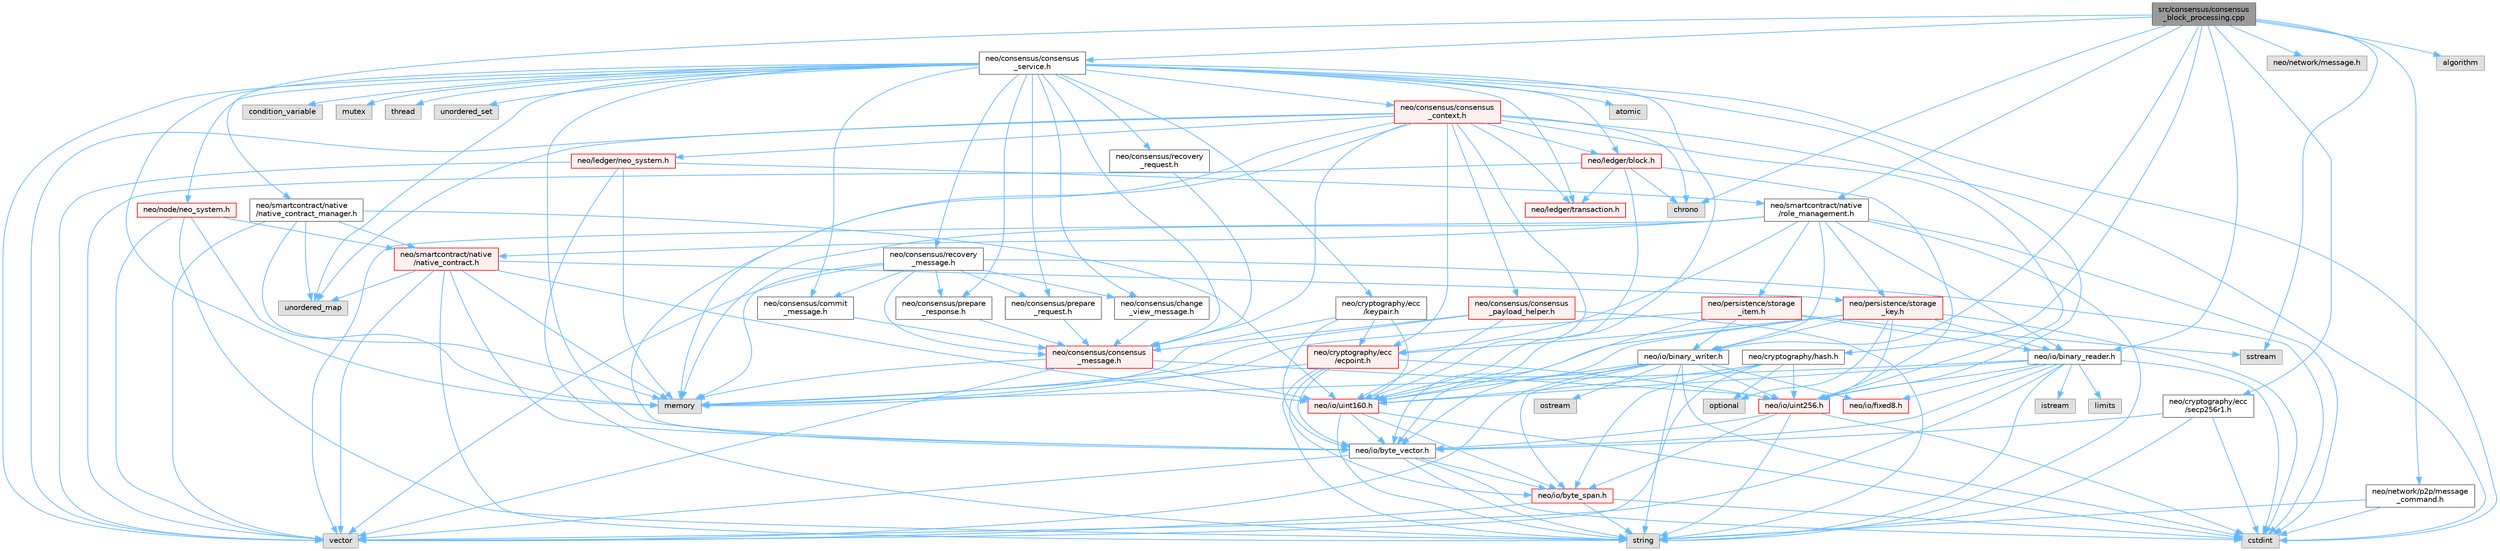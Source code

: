 digraph "src/consensus/consensus_block_processing.cpp"
{
 // LATEX_PDF_SIZE
  bgcolor="transparent";
  edge [fontname=Helvetica,fontsize=10,labelfontname=Helvetica,labelfontsize=10];
  node [fontname=Helvetica,fontsize=10,shape=box,height=0.2,width=0.4];
  Node1 [id="Node000001",label="src/consensus/consensus\l_block_processing.cpp",height=0.2,width=0.4,color="gray40", fillcolor="grey60", style="filled", fontcolor="black",tooltip=" "];
  Node1 -> Node2 [id="edge1_Node000001_Node000002",color="steelblue1",style="solid",tooltip=" "];
  Node2 [id="Node000002",label="neo/consensus/consensus\l_service.h",height=0.2,width=0.4,color="grey40", fillcolor="white", style="filled",URL="$consensus__service_8h.html",tooltip=" "];
  Node2 -> Node3 [id="edge2_Node000002_Node000003",color="steelblue1",style="solid",tooltip=" "];
  Node3 [id="Node000003",label="neo/consensus/change\l_view_message.h",height=0.2,width=0.4,color="grey40", fillcolor="white", style="filled",URL="$change__view__message_8h.html",tooltip=" "];
  Node3 -> Node4 [id="edge3_Node000003_Node000004",color="steelblue1",style="solid",tooltip=" "];
  Node4 [id="Node000004",label="neo/consensus/consensus\l_message.h",height=0.2,width=0.4,color="red", fillcolor="#FFF0F0", style="filled",URL="$consensus__message_8h.html",tooltip=" "];
  Node4 -> Node14 [id="edge4_Node000004_Node000014",color="steelblue1",style="solid",tooltip=" "];
  Node14 [id="Node000014",label="neo/io/uint160.h",height=0.2,width=0.4,color="red", fillcolor="#FFF0F0", style="filled",URL="$uint160_8h.html",tooltip=" "];
  Node14 -> Node6 [id="edge5_Node000014_Node000006",color="steelblue1",style="solid",tooltip=" "];
  Node6 [id="Node000006",label="neo/io/byte_span.h",height=0.2,width=0.4,color="red", fillcolor="#FFF0F0", style="filled",URL="$io_2byte__span_8h.html",tooltip=" "];
  Node6 -> Node7 [id="edge6_Node000006_Node000007",color="steelblue1",style="solid",tooltip=" "];
  Node7 [id="Node000007",label="cstdint",height=0.2,width=0.4,color="grey60", fillcolor="#E0E0E0", style="filled",tooltip=" "];
  Node6 -> Node10 [id="edge7_Node000006_Node000010",color="steelblue1",style="solid",tooltip=" "];
  Node10 [id="Node000010",label="string",height=0.2,width=0.4,color="grey60", fillcolor="#E0E0E0", style="filled",tooltip=" "];
  Node6 -> Node11 [id="edge8_Node000006_Node000011",color="steelblue1",style="solid",tooltip=" "];
  Node11 [id="Node000011",label="vector",height=0.2,width=0.4,color="grey60", fillcolor="#E0E0E0", style="filled",tooltip=" "];
  Node14 -> Node12 [id="edge9_Node000014_Node000012",color="steelblue1",style="solid",tooltip=" "];
  Node12 [id="Node000012",label="neo/io/byte_vector.h",height=0.2,width=0.4,color="grey40", fillcolor="white", style="filled",URL="$io_2byte__vector_8h.html",tooltip=" "];
  Node12 -> Node6 [id="edge10_Node000012_Node000006",color="steelblue1",style="solid",tooltip=" "];
  Node12 -> Node7 [id="edge11_Node000012_Node000007",color="steelblue1",style="solid",tooltip=" "];
  Node12 -> Node10 [id="edge12_Node000012_Node000010",color="steelblue1",style="solid",tooltip=" "];
  Node12 -> Node11 [id="edge13_Node000012_Node000011",color="steelblue1",style="solid",tooltip=" "];
  Node14 -> Node7 [id="edge14_Node000014_Node000007",color="steelblue1",style="solid",tooltip=" "];
  Node14 -> Node10 [id="edge15_Node000014_Node000010",color="steelblue1",style="solid",tooltip=" "];
  Node4 -> Node17 [id="edge16_Node000004_Node000017",color="steelblue1",style="solid",tooltip=" "];
  Node17 [id="Node000017",label="neo/io/uint256.h",height=0.2,width=0.4,color="red", fillcolor="#FFF0F0", style="filled",URL="$uint256_8h.html",tooltip=" "];
  Node17 -> Node6 [id="edge17_Node000017_Node000006",color="steelblue1",style="solid",tooltip=" "];
  Node17 -> Node12 [id="edge18_Node000017_Node000012",color="steelblue1",style="solid",tooltip=" "];
  Node17 -> Node7 [id="edge19_Node000017_Node000007",color="steelblue1",style="solid",tooltip=" "];
  Node17 -> Node10 [id="edge20_Node000017_Node000010",color="steelblue1",style="solid",tooltip=" "];
  Node4 -> Node13 [id="edge21_Node000004_Node000013",color="steelblue1",style="solid",tooltip=" "];
  Node13 [id="Node000013",label="memory",height=0.2,width=0.4,color="grey60", fillcolor="#E0E0E0", style="filled",tooltip=" "];
  Node4 -> Node11 [id="edge22_Node000004_Node000011",color="steelblue1",style="solid",tooltip=" "];
  Node2 -> Node64 [id="edge23_Node000002_Node000064",color="steelblue1",style="solid",tooltip=" "];
  Node64 [id="Node000064",label="neo/consensus/commit\l_message.h",height=0.2,width=0.4,color="grey40", fillcolor="white", style="filled",URL="$commit__message_8h.html",tooltip=" "];
  Node64 -> Node4 [id="edge24_Node000064_Node000004",color="steelblue1",style="solid",tooltip=" "];
  Node2 -> Node65 [id="edge25_Node000002_Node000065",color="steelblue1",style="solid",tooltip=" "];
  Node65 [id="Node000065",label="neo/consensus/consensus\l_context.h",height=0.2,width=0.4,color="red", fillcolor="#FFF0F0", style="filled",URL="$consensus__context_8h.html",tooltip=" "];
  Node65 -> Node4 [id="edge26_Node000065_Node000004",color="steelblue1",style="solid",tooltip=" "];
  Node65 -> Node66 [id="edge27_Node000065_Node000066",color="steelblue1",style="solid",tooltip=" "];
  Node66 [id="Node000066",label="neo/consensus/consensus\l_payload_helper.h",height=0.2,width=0.4,color="red", fillcolor="#FFF0F0", style="filled",URL="$consensus__payload__helper_8h.html",tooltip=" "];
  Node66 -> Node4 [id="edge28_Node000066_Node000004",color="steelblue1",style="solid",tooltip=" "];
  Node66 -> Node14 [id="edge29_Node000066_Node000014",color="steelblue1",style="solid",tooltip=" "];
  Node66 -> Node13 [id="edge30_Node000066_Node000013",color="steelblue1",style="solid",tooltip=" "];
  Node66 -> Node10 [id="edge31_Node000066_Node000010",color="steelblue1",style="solid",tooltip=" "];
  Node65 -> Node49 [id="edge32_Node000065_Node000049",color="steelblue1",style="solid",tooltip=" "];
  Node49 [id="Node000049",label="neo/cryptography/ecc\l/ecpoint.h",height=0.2,width=0.4,color="red", fillcolor="#FFF0F0", style="filled",URL="$ecpoint_8h.html",tooltip=" "];
  Node49 -> Node6 [id="edge33_Node000049_Node000006",color="steelblue1",style="solid",tooltip=" "];
  Node49 -> Node12 [id="edge34_Node000049_Node000012",color="steelblue1",style="solid",tooltip=" "];
  Node49 -> Node17 [id="edge35_Node000049_Node000017",color="steelblue1",style="solid",tooltip=" "];
  Node49 -> Node13 [id="edge36_Node000049_Node000013",color="steelblue1",style="solid",tooltip=" "];
  Node49 -> Node10 [id="edge37_Node000049_Node000010",color="steelblue1",style="solid",tooltip=" "];
  Node65 -> Node12 [id="edge38_Node000065_Node000012",color="steelblue1",style="solid",tooltip=" "];
  Node65 -> Node14 [id="edge39_Node000065_Node000014",color="steelblue1",style="solid",tooltip=" "];
  Node65 -> Node17 [id="edge40_Node000065_Node000017",color="steelblue1",style="solid",tooltip=" "];
  Node65 -> Node70 [id="edge41_Node000065_Node000070",color="steelblue1",style="solid",tooltip=" "];
  Node70 [id="Node000070",label="neo/ledger/block.h",height=0.2,width=0.4,color="red", fillcolor="#FFF0F0", style="filled",URL="$ledger_2block_8h.html",tooltip=" "];
  Node70 -> Node14 [id="edge42_Node000070_Node000014",color="steelblue1",style="solid",tooltip=" "];
  Node70 -> Node17 [id="edge43_Node000070_Node000017",color="steelblue1",style="solid",tooltip=" "];
  Node70 -> Node72 [id="edge44_Node000070_Node000072",color="steelblue1",style="solid",tooltip=" "];
  Node72 [id="Node000072",label="neo/ledger/transaction.h",height=0.2,width=0.4,color="red", fillcolor="#FFF0F0", style="filled",URL="$ledger_2transaction_8h.html",tooltip=" "];
  Node70 -> Node74 [id="edge45_Node000070_Node000074",color="steelblue1",style="solid",tooltip=" "];
  Node74 [id="Node000074",label="chrono",height=0.2,width=0.4,color="grey60", fillcolor="#E0E0E0", style="filled",tooltip=" "];
  Node70 -> Node11 [id="edge46_Node000070_Node000011",color="steelblue1",style="solid",tooltip=" "];
  Node65 -> Node75 [id="edge47_Node000065_Node000075",color="steelblue1",style="solid",tooltip=" "];
  Node75 [id="Node000075",label="neo/ledger/neo_system.h",height=0.2,width=0.4,color="red", fillcolor="#FFF0F0", style="filled",URL="$ledger_2neo__system_8h.html",tooltip=" "];
  Node75 -> Node134 [id="edge48_Node000075_Node000134",color="steelblue1",style="solid",tooltip=" "];
  Node134 [id="Node000134",label="neo/smartcontract/native\l/role_management.h",height=0.2,width=0.4,color="grey40", fillcolor="white", style="filled",URL="$role__management_8h.html",tooltip=" "];
  Node134 -> Node49 [id="edge49_Node000134_Node000049",color="steelblue1",style="solid",tooltip=" "];
  Node134 -> Node50 [id="edge50_Node000134_Node000050",color="steelblue1",style="solid",tooltip=" "];
  Node50 [id="Node000050",label="neo/io/binary_reader.h",height=0.2,width=0.4,color="grey40", fillcolor="white", style="filled",URL="$binary__reader_8h.html",tooltip=" "];
  Node50 -> Node12 [id="edge51_Node000050_Node000012",color="steelblue1",style="solid",tooltip=" "];
  Node50 -> Node51 [id="edge52_Node000050_Node000051",color="steelblue1",style="solid",tooltip=" "];
  Node51 [id="Node000051",label="neo/io/fixed8.h",height=0.2,width=0.4,color="red", fillcolor="#FFF0F0", style="filled",URL="$io_2fixed8_8h.html",tooltip=" "];
  Node50 -> Node14 [id="edge53_Node000050_Node000014",color="steelblue1",style="solid",tooltip=" "];
  Node50 -> Node17 [id="edge54_Node000050_Node000017",color="steelblue1",style="solid",tooltip=" "];
  Node50 -> Node7 [id="edge55_Node000050_Node000007",color="steelblue1",style="solid",tooltip=" "];
  Node50 -> Node41 [id="edge56_Node000050_Node000041",color="steelblue1",style="solid",tooltip=" "];
  Node41 [id="Node000041",label="istream",height=0.2,width=0.4,color="grey60", fillcolor="#E0E0E0", style="filled",tooltip=" "];
  Node50 -> Node21 [id="edge57_Node000050_Node000021",color="steelblue1",style="solid",tooltip=" "];
  Node21 [id="Node000021",label="limits",height=0.2,width=0.4,color="grey60", fillcolor="#E0E0E0", style="filled",tooltip=" "];
  Node50 -> Node13 [id="edge58_Node000050_Node000013",color="steelblue1",style="solid",tooltip=" "];
  Node50 -> Node10 [id="edge59_Node000050_Node000010",color="steelblue1",style="solid",tooltip=" "];
  Node50 -> Node11 [id="edge60_Node000050_Node000011",color="steelblue1",style="solid",tooltip=" "];
  Node134 -> Node53 [id="edge61_Node000134_Node000053",color="steelblue1",style="solid",tooltip=" "];
  Node53 [id="Node000053",label="neo/io/binary_writer.h",height=0.2,width=0.4,color="grey40", fillcolor="white", style="filled",URL="$binary__writer_8h.html",tooltip=" "];
  Node53 -> Node6 [id="edge62_Node000053_Node000006",color="steelblue1",style="solid",tooltip=" "];
  Node53 -> Node12 [id="edge63_Node000053_Node000012",color="steelblue1",style="solid",tooltip=" "];
  Node53 -> Node51 [id="edge64_Node000053_Node000051",color="steelblue1",style="solid",tooltip=" "];
  Node53 -> Node14 [id="edge65_Node000053_Node000014",color="steelblue1",style="solid",tooltip=" "];
  Node53 -> Node17 [id="edge66_Node000053_Node000017",color="steelblue1",style="solid",tooltip=" "];
  Node53 -> Node7 [id="edge67_Node000053_Node000007",color="steelblue1",style="solid",tooltip=" "];
  Node53 -> Node46 [id="edge68_Node000053_Node000046",color="steelblue1",style="solid",tooltip=" "];
  Node46 [id="Node000046",label="ostream",height=0.2,width=0.4,color="grey60", fillcolor="#E0E0E0", style="filled",tooltip=" "];
  Node53 -> Node10 [id="edge69_Node000053_Node000010",color="steelblue1",style="solid",tooltip=" "];
  Node53 -> Node11 [id="edge70_Node000053_Node000011",color="steelblue1",style="solid",tooltip=" "];
  Node134 -> Node83 [id="edge71_Node000134_Node000083",color="steelblue1",style="solid",tooltip=" "];
  Node83 [id="Node000083",label="neo/persistence/storage\l_item.h",height=0.2,width=0.4,color="red", fillcolor="#FFF0F0", style="filled",URL="$persistence_2storage__item_8h.html",tooltip=" "];
  Node83 -> Node50 [id="edge72_Node000083_Node000050",color="steelblue1",style="solid",tooltip=" "];
  Node83 -> Node53 [id="edge73_Node000083_Node000053",color="steelblue1",style="solid",tooltip=" "];
  Node83 -> Node12 [id="edge74_Node000083_Node000012",color="steelblue1",style="solid",tooltip=" "];
  Node83 -> Node13 [id="edge75_Node000083_Node000013",color="steelblue1",style="solid",tooltip=" "];
  Node83 -> Node88 [id="edge76_Node000083_Node000088",color="steelblue1",style="solid",tooltip=" "];
  Node88 [id="Node000088",label="sstream",height=0.2,width=0.4,color="grey60", fillcolor="#E0E0E0", style="filled",tooltip=" "];
  Node134 -> Node89 [id="edge77_Node000134_Node000089",color="steelblue1",style="solid",tooltip=" "];
  Node89 [id="Node000089",label="neo/persistence/storage\l_key.h",height=0.2,width=0.4,color="red", fillcolor="#FFF0F0", style="filled",URL="$persistence_2storage__key_8h.html",tooltip=" "];
  Node89 -> Node49 [id="edge78_Node000089_Node000049",color="steelblue1",style="solid",tooltip=" "];
  Node89 -> Node50 [id="edge79_Node000089_Node000050",color="steelblue1",style="solid",tooltip=" "];
  Node89 -> Node53 [id="edge80_Node000089_Node000053",color="steelblue1",style="solid",tooltip=" "];
  Node89 -> Node12 [id="edge81_Node000089_Node000012",color="steelblue1",style="solid",tooltip=" "];
  Node89 -> Node14 [id="edge82_Node000089_Node000014",color="steelblue1",style="solid",tooltip=" "];
  Node89 -> Node17 [id="edge83_Node000089_Node000017",color="steelblue1",style="solid",tooltip=" "];
  Node89 -> Node7 [id="edge84_Node000089_Node000007",color="steelblue1",style="solid",tooltip=" "];
  Node89 -> Node55 [id="edge85_Node000089_Node000055",color="steelblue1",style="solid",tooltip=" "];
  Node55 [id="Node000055",label="optional",height=0.2,width=0.4,color="grey60", fillcolor="#E0E0E0", style="filled",tooltip=" "];
  Node134 -> Node130 [id="edge86_Node000134_Node000130",color="steelblue1",style="solid",tooltip=" "];
  Node130 [id="Node000130",label="neo/smartcontract/native\l/native_contract.h",height=0.2,width=0.4,color="red", fillcolor="#FFF0F0", style="filled",URL="$native_2native__contract_8h.html",tooltip=" "];
  Node130 -> Node12 [id="edge87_Node000130_Node000012",color="steelblue1",style="solid",tooltip=" "];
  Node130 -> Node14 [id="edge88_Node000130_Node000014",color="steelblue1",style="solid",tooltip=" "];
  Node130 -> Node89 [id="edge89_Node000130_Node000089",color="steelblue1",style="solid",tooltip=" "];
  Node130 -> Node13 [id="edge90_Node000130_Node000013",color="steelblue1",style="solid",tooltip=" "];
  Node130 -> Node10 [id="edge91_Node000130_Node000010",color="steelblue1",style="solid",tooltip=" "];
  Node130 -> Node33 [id="edge92_Node000130_Node000033",color="steelblue1",style="solid",tooltip=" "];
  Node33 [id="Node000033",label="unordered_map",height=0.2,width=0.4,color="grey60", fillcolor="#E0E0E0", style="filled",tooltip=" "];
  Node130 -> Node11 [id="edge93_Node000130_Node000011",color="steelblue1",style="solid",tooltip=" "];
  Node134 -> Node7 [id="edge94_Node000134_Node000007",color="steelblue1",style="solid",tooltip=" "];
  Node134 -> Node13 [id="edge95_Node000134_Node000013",color="steelblue1",style="solid",tooltip=" "];
  Node134 -> Node10 [id="edge96_Node000134_Node000010",color="steelblue1",style="solid",tooltip=" "];
  Node134 -> Node11 [id="edge97_Node000134_Node000011",color="steelblue1",style="solid",tooltip=" "];
  Node75 -> Node13 [id="edge98_Node000075_Node000013",color="steelblue1",style="solid",tooltip=" "];
  Node75 -> Node10 [id="edge99_Node000075_Node000010",color="steelblue1",style="solid",tooltip=" "];
  Node75 -> Node11 [id="edge100_Node000075_Node000011",color="steelblue1",style="solid",tooltip=" "];
  Node65 -> Node72 [id="edge101_Node000065_Node000072",color="steelblue1",style="solid",tooltip=" "];
  Node65 -> Node74 [id="edge102_Node000065_Node000074",color="steelblue1",style="solid",tooltip=" "];
  Node65 -> Node7 [id="edge103_Node000065_Node000007",color="steelblue1",style="solid",tooltip=" "];
  Node65 -> Node13 [id="edge104_Node000065_Node000013",color="steelblue1",style="solid",tooltip=" "];
  Node65 -> Node33 [id="edge105_Node000065_Node000033",color="steelblue1",style="solid",tooltip=" "];
  Node65 -> Node11 [id="edge106_Node000065_Node000011",color="steelblue1",style="solid",tooltip=" "];
  Node2 -> Node4 [id="edge107_Node000002_Node000004",color="steelblue1",style="solid",tooltip=" "];
  Node2 -> Node137 [id="edge108_Node000002_Node000137",color="steelblue1",style="solid",tooltip=" "];
  Node137 [id="Node000137",label="neo/consensus/prepare\l_request.h",height=0.2,width=0.4,color="grey40", fillcolor="white", style="filled",URL="$prepare__request_8h.html",tooltip=" "];
  Node137 -> Node4 [id="edge109_Node000137_Node000004",color="steelblue1",style="solid",tooltip=" "];
  Node2 -> Node138 [id="edge110_Node000002_Node000138",color="steelblue1",style="solid",tooltip=" "];
  Node138 [id="Node000138",label="neo/consensus/prepare\l_response.h",height=0.2,width=0.4,color="grey40", fillcolor="white", style="filled",URL="$prepare__response_8h.html",tooltip=" "];
  Node138 -> Node4 [id="edge111_Node000138_Node000004",color="steelblue1",style="solid",tooltip=" "];
  Node2 -> Node139 [id="edge112_Node000002_Node000139",color="steelblue1",style="solid",tooltip=" "];
  Node139 [id="Node000139",label="neo/consensus/recovery\l_message.h",height=0.2,width=0.4,color="grey40", fillcolor="white", style="filled",URL="$recovery__message_8h.html",tooltip=" "];
  Node139 -> Node3 [id="edge113_Node000139_Node000003",color="steelblue1",style="solid",tooltip=" "];
  Node139 -> Node64 [id="edge114_Node000139_Node000064",color="steelblue1",style="solid",tooltip=" "];
  Node139 -> Node4 [id="edge115_Node000139_Node000004",color="steelblue1",style="solid",tooltip=" "];
  Node139 -> Node137 [id="edge116_Node000139_Node000137",color="steelblue1",style="solid",tooltip=" "];
  Node139 -> Node138 [id="edge117_Node000139_Node000138",color="steelblue1",style="solid",tooltip=" "];
  Node139 -> Node7 [id="edge118_Node000139_Node000007",color="steelblue1",style="solid",tooltip=" "];
  Node139 -> Node13 [id="edge119_Node000139_Node000013",color="steelblue1",style="solid",tooltip=" "];
  Node139 -> Node11 [id="edge120_Node000139_Node000011",color="steelblue1",style="solid",tooltip=" "];
  Node2 -> Node140 [id="edge121_Node000002_Node000140",color="steelblue1",style="solid",tooltip=" "];
  Node140 [id="Node000140",label="neo/consensus/recovery\l_request.h",height=0.2,width=0.4,color="grey40", fillcolor="white", style="filled",URL="$recovery__request_8h.html",tooltip=" "];
  Node140 -> Node4 [id="edge122_Node000140_Node000004",color="steelblue1",style="solid",tooltip=" "];
  Node2 -> Node141 [id="edge123_Node000002_Node000141",color="steelblue1",style="solid",tooltip=" "];
  Node141 [id="Node000141",label="neo/cryptography/ecc\l/keypair.h",height=0.2,width=0.4,color="grey40", fillcolor="white", style="filled",URL="$keypair_8h.html",tooltip=" "];
  Node141 -> Node49 [id="edge124_Node000141_Node000049",color="steelblue1",style="solid",tooltip=" "];
  Node141 -> Node12 [id="edge125_Node000141_Node000012",color="steelblue1",style="solid",tooltip=" "];
  Node141 -> Node14 [id="edge126_Node000141_Node000014",color="steelblue1",style="solid",tooltip=" "];
  Node141 -> Node13 [id="edge127_Node000141_Node000013",color="steelblue1",style="solid",tooltip=" "];
  Node2 -> Node12 [id="edge128_Node000002_Node000012",color="steelblue1",style="solid",tooltip=" "];
  Node2 -> Node14 [id="edge129_Node000002_Node000014",color="steelblue1",style="solid",tooltip=" "];
  Node2 -> Node17 [id="edge130_Node000002_Node000017",color="steelblue1",style="solid",tooltip=" "];
  Node2 -> Node70 [id="edge131_Node000002_Node000070",color="steelblue1",style="solid",tooltip=" "];
  Node2 -> Node72 [id="edge132_Node000002_Node000072",color="steelblue1",style="solid",tooltip=" "];
  Node2 -> Node142 [id="edge133_Node000002_Node000142",color="steelblue1",style="solid",tooltip=" "];
  Node142 [id="Node000142",label="neo/node/neo_system.h",height=0.2,width=0.4,color="red", fillcolor="#FFF0F0", style="filled",URL="$node_2neo__system_8h.html",tooltip=" "];
  Node142 -> Node130 [id="edge134_Node000142_Node000130",color="steelblue1",style="solid",tooltip=" "];
  Node142 -> Node13 [id="edge135_Node000142_Node000013",color="steelblue1",style="solid",tooltip=" "];
  Node142 -> Node10 [id="edge136_Node000142_Node000010",color="steelblue1",style="solid",tooltip=" "];
  Node142 -> Node11 [id="edge137_Node000142_Node000011",color="steelblue1",style="solid",tooltip=" "];
  Node2 -> Node120 [id="edge138_Node000002_Node000120",color="steelblue1",style="solid",tooltip=" "];
  Node120 [id="Node000120",label="atomic",height=0.2,width=0.4,color="grey60", fillcolor="#E0E0E0", style="filled",tooltip=" "];
  Node2 -> Node121 [id="edge139_Node000002_Node000121",color="steelblue1",style="solid",tooltip=" "];
  Node121 [id="Node000121",label="condition_variable",height=0.2,width=0.4,color="grey60", fillcolor="#E0E0E0", style="filled",tooltip=" "];
  Node2 -> Node7 [id="edge140_Node000002_Node000007",color="steelblue1",style="solid",tooltip=" "];
  Node2 -> Node13 [id="edge141_Node000002_Node000013",color="steelblue1",style="solid",tooltip=" "];
  Node2 -> Node79 [id="edge142_Node000002_Node000079",color="steelblue1",style="solid",tooltip=" "];
  Node79 [id="Node000079",label="mutex",height=0.2,width=0.4,color="grey60", fillcolor="#E0E0E0", style="filled",tooltip=" "];
  Node2 -> Node123 [id="edge143_Node000002_Node000123",color="steelblue1",style="solid",tooltip=" "];
  Node123 [id="Node000123",label="thread",height=0.2,width=0.4,color="grey60", fillcolor="#E0E0E0", style="filled",tooltip=" "];
  Node2 -> Node33 [id="edge144_Node000002_Node000033",color="steelblue1",style="solid",tooltip=" "];
  Node2 -> Node116 [id="edge145_Node000002_Node000116",color="steelblue1",style="solid",tooltip=" "];
  Node116 [id="Node000116",label="unordered_set",height=0.2,width=0.4,color="grey60", fillcolor="#E0E0E0", style="filled",tooltip=" "];
  Node2 -> Node11 [id="edge146_Node000002_Node000011",color="steelblue1",style="solid",tooltip=" "];
  Node1 -> Node163 [id="edge147_Node000001_Node000163",color="steelblue1",style="solid",tooltip=" "];
  Node163 [id="Node000163",label="neo/cryptography/ecc\l/secp256r1.h",height=0.2,width=0.4,color="grey40", fillcolor="white", style="filled",URL="$secp256r1_8h.html",tooltip=" "];
  Node163 -> Node12 [id="edge148_Node000163_Node000012",color="steelblue1",style="solid",tooltip=" "];
  Node163 -> Node7 [id="edge149_Node000163_Node000007",color="steelblue1",style="solid",tooltip=" "];
  Node163 -> Node10 [id="edge150_Node000163_Node000010",color="steelblue1",style="solid",tooltip=" "];
  Node1 -> Node164 [id="edge151_Node000001_Node000164",color="steelblue1",style="solid",tooltip=" "];
  Node164 [id="Node000164",label="neo/cryptography/hash.h",height=0.2,width=0.4,color="grey40", fillcolor="white", style="filled",URL="$hash_8h.html",tooltip=" "];
  Node164 -> Node6 [id="edge152_Node000164_Node000006",color="steelblue1",style="solid",tooltip=" "];
  Node164 -> Node14 [id="edge153_Node000164_Node000014",color="steelblue1",style="solid",tooltip=" "];
  Node164 -> Node17 [id="edge154_Node000164_Node000017",color="steelblue1",style="solid",tooltip=" "];
  Node164 -> Node55 [id="edge155_Node000164_Node000055",color="steelblue1",style="solid",tooltip=" "];
  Node164 -> Node11 [id="edge156_Node000164_Node000011",color="steelblue1",style="solid",tooltip=" "];
  Node1 -> Node50 [id="edge157_Node000001_Node000050",color="steelblue1",style="solid",tooltip=" "];
  Node1 -> Node53 [id="edge158_Node000001_Node000053",color="steelblue1",style="solid",tooltip=" "];
  Node1 -> Node165 [id="edge159_Node000001_Node000165",color="steelblue1",style="solid",tooltip=" "];
  Node165 [id="Node000165",label="neo/network/message.h",height=0.2,width=0.4,color="grey60", fillcolor="#E0E0E0", style="filled",tooltip=" "];
  Node1 -> Node147 [id="edge160_Node000001_Node000147",color="steelblue1",style="solid",tooltip=" "];
  Node147 [id="Node000147",label="neo/network/p2p/message\l_command.h",height=0.2,width=0.4,color="grey40", fillcolor="white", style="filled",URL="$p2p_2message__command_8h.html",tooltip=" "];
  Node147 -> Node7 [id="edge161_Node000147_Node000007",color="steelblue1",style="solid",tooltip=" "];
  Node147 -> Node10 [id="edge162_Node000147_Node000010",color="steelblue1",style="solid",tooltip=" "];
  Node1 -> Node166 [id="edge163_Node000001_Node000166",color="steelblue1",style="solid",tooltip=" "];
  Node166 [id="Node000166",label="neo/smartcontract/native\l/native_contract_manager.h",height=0.2,width=0.4,color="grey40", fillcolor="white", style="filled",URL="$native__contract__manager_8h.html",tooltip=" "];
  Node166 -> Node14 [id="edge164_Node000166_Node000014",color="steelblue1",style="solid",tooltip=" "];
  Node166 -> Node130 [id="edge165_Node000166_Node000130",color="steelblue1",style="solid",tooltip=" "];
  Node166 -> Node13 [id="edge166_Node000166_Node000013",color="steelblue1",style="solid",tooltip=" "];
  Node166 -> Node33 [id="edge167_Node000166_Node000033",color="steelblue1",style="solid",tooltip=" "];
  Node166 -> Node11 [id="edge168_Node000166_Node000011",color="steelblue1",style="solid",tooltip=" "];
  Node1 -> Node134 [id="edge169_Node000001_Node000134",color="steelblue1",style="solid",tooltip=" "];
  Node1 -> Node25 [id="edge170_Node000001_Node000025",color="steelblue1",style="solid",tooltip=" "];
  Node25 [id="Node000025",label="algorithm",height=0.2,width=0.4,color="grey60", fillcolor="#E0E0E0", style="filled",tooltip=" "];
  Node1 -> Node74 [id="edge171_Node000001_Node000074",color="steelblue1",style="solid",tooltip=" "];
  Node1 -> Node88 [id="edge172_Node000001_Node000088",color="steelblue1",style="solid",tooltip=" "];
}
